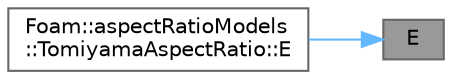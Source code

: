 digraph "E"
{
 // LATEX_PDF_SIZE
  bgcolor="transparent";
  edge [fontname=Helvetica,fontsize=10,labelfontname=Helvetica,labelfontsize=10];
  node [fontname=Helvetica,fontsize=10,shape=box,height=0.2,width=0.4];
  rankdir="RL";
  Node1 [id="Node000001",label="E",height=0.2,width=0.4,color="gray40", fillcolor="grey60", style="filled", fontcolor="black",tooltip=" "];
  Node1 -> Node2 [id="edge1_Node000001_Node000002",dir="back",color="steelblue1",style="solid",tooltip=" "];
  Node2 [id="Node000002",label="Foam::aspectRatioModels\l::TomiyamaAspectRatio::E",height=0.2,width=0.4,color="grey40", fillcolor="white", style="filled",URL="$classFoam_1_1aspectRatioModels_1_1TomiyamaAspectRatio.html#ade829421ec8a7b3bbc4435d98aa184c6",tooltip=" "];
}
